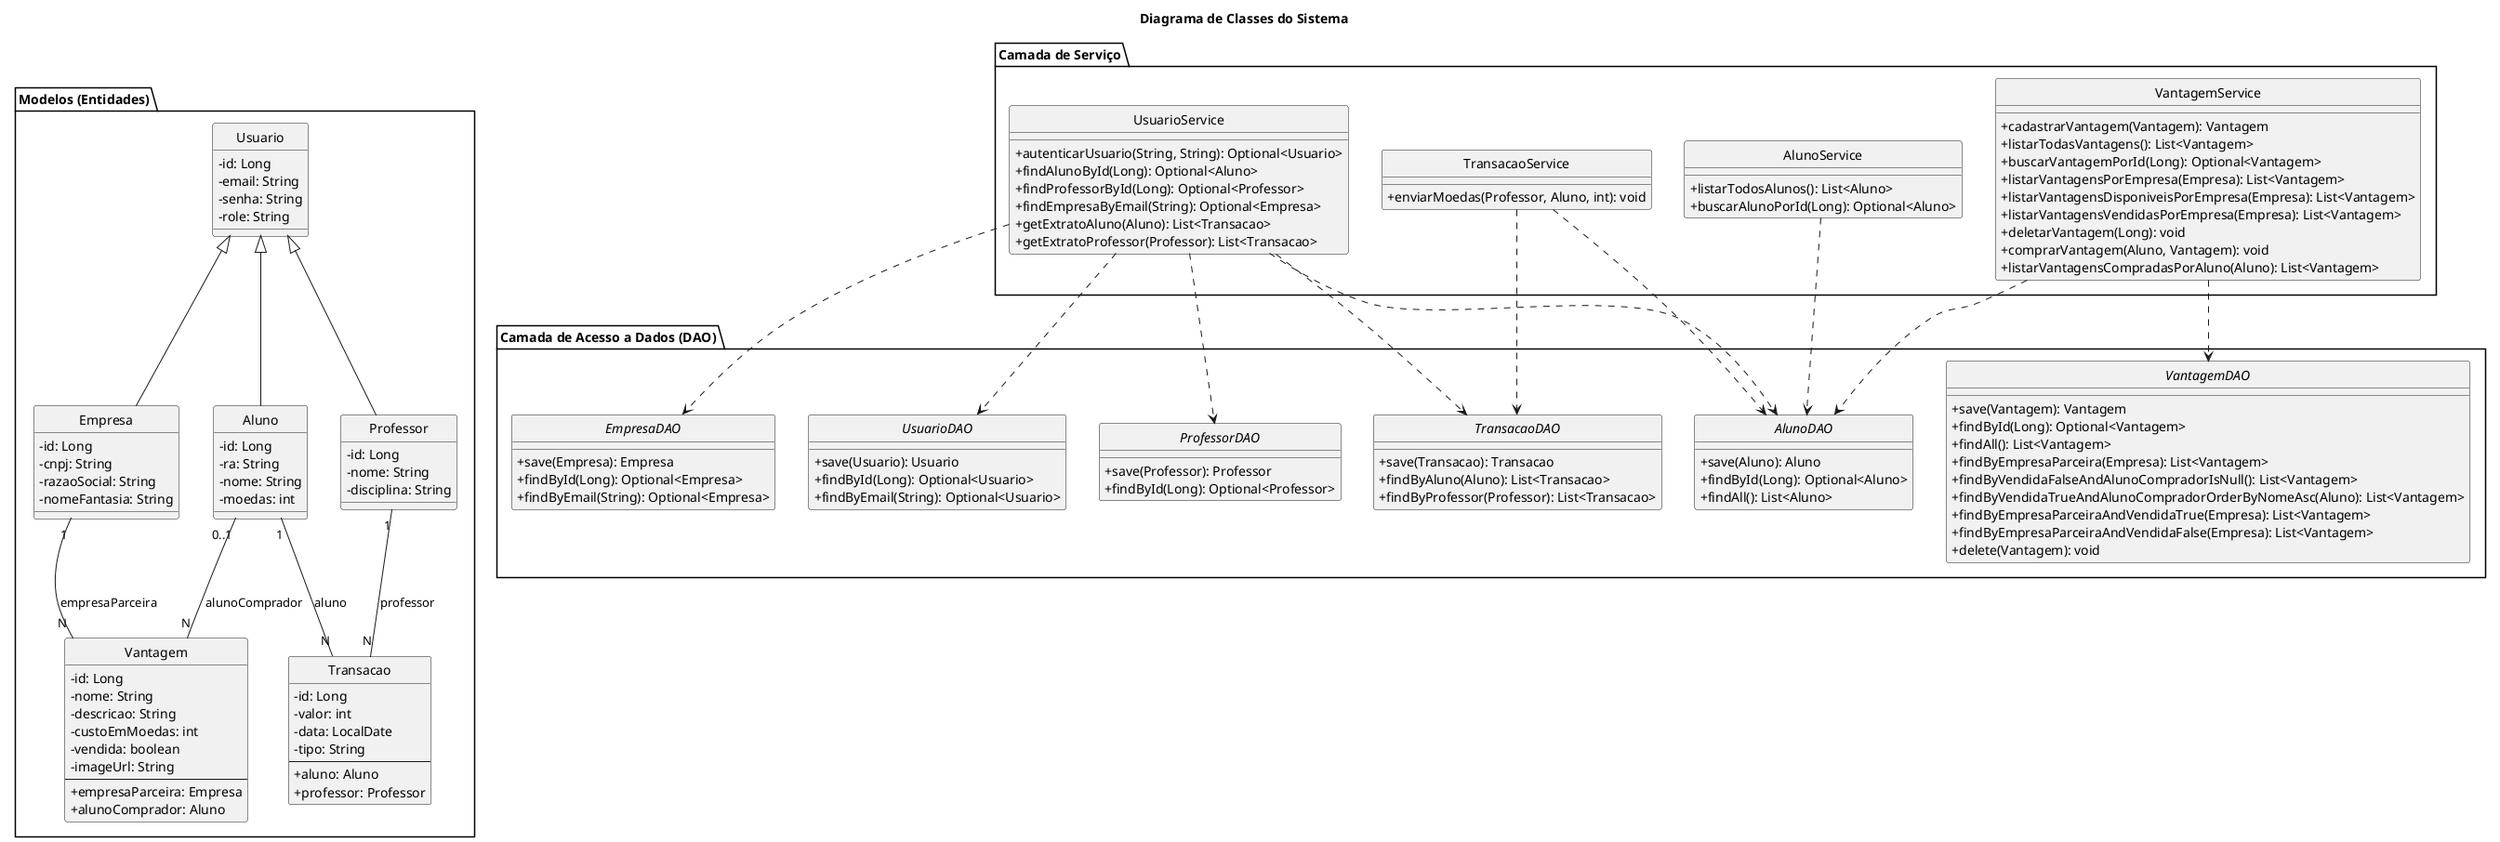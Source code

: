 @startuml Diagrama De Classe
skinparam handwritten false
skinparam style strictuml
skinparam classAttributeIconSize 0

title Diagrama de Classes do Sistema

package "Modelos (Entidades)" {
    class Usuario {
        -id: Long
        -email: String
        -senha: String
        -role: String
    }

    class Aluno {
        -id: Long
        -ra: String
        -nome: String
        -moedas: int
    }

    class Professor {
        -id: Long
        -nome: String
        -disciplina: String
    }

    class Empresa {
        -id: Long
        -cnpj: String
        -razaoSocial: String
        -nomeFantasia: String
    }

    class Vantagem {
        -id: Long
        -nome: String
        -descricao: String
        -custoEmMoedas: int
        -vendida: boolean
        -imageUrl: String
        --
        +empresaParceira: Empresa
        +alunoComprador: Aluno
    }

    class Transacao {
        -id: Long
        -valor: int
        -data: LocalDate
        -tipo: String
        --
        +aluno: Aluno
        +professor: Professor
    }
}

package "Camada de Acesso a Dados (DAO)" {
    interface UsuarioDAO {
        +save(Usuario): Usuario
        +findById(Long): Optional<Usuario>
        +findByEmail(String): Optional<Usuario>
    }

    interface AlunoDAO {
        +save(Aluno): Aluno
        +findById(Long): Optional<Aluno>
        +findAll(): List<Aluno>
    }

    interface ProfessorDAO {
        +save(Professor): Professor
        +findById(Long): Optional<Professor>
    }

    interface EmpresaDAO {
        +save(Empresa): Empresa
        +findById(Long): Optional<Empresa>
        +findByEmail(String): Optional<Empresa>
    }

    interface VantagemDAO {
        +save(Vantagem): Vantagem
        +findById(Long): Optional<Vantagem>
        +findAll(): List<Vantagem>
        +findByEmpresaParceira(Empresa): List<Vantagem>
        +findByVendidaFalseAndAlunoCompradorIsNull(): List<Vantagem>
        +findByVendidaTrueAndAlunoCompradorOrderByNomeAsc(Aluno): List<Vantagem>
        +findByEmpresaParceiraAndVendidaTrue(Empresa): List<Vantagem>
        +findByEmpresaParceiraAndVendidaFalse(Empresa): List<Vantagem>
        +delete(Vantagem): void
    }

    interface TransacaoDAO {
        +save(Transacao): Transacao
        +findByAluno(Aluno): List<Transacao>
        +findByProfessor(Professor): List<Transacao>
    }
}

package "Camada de Serviço" {
    class UsuarioService {
        +autenticarUsuario(String, String): Optional<Usuario>
        +findAlunoById(Long): Optional<Aluno>
        +findProfessorById(Long): Optional<Professor>
        +findEmpresaByEmail(String): Optional<Empresa>
        +getExtratoAluno(Aluno): List<Transacao>
        +getExtratoProfessor(Professor): List<Transacao>
    }

    class AlunoService {
        +listarTodosAlunos(): List<Aluno>
        +buscarAlunoPorId(Long): Optional<Aluno>
    }

    class VantagemService {
        +cadastrarVantagem(Vantagem): Vantagem
        +listarTodasVantagens(): List<Vantagem>
        +buscarVantagemPorId(Long): Optional<Vantagem>
        +listarVantagensPorEmpresa(Empresa): List<Vantagem>
        +listarVantagensDisponiveisPorEmpresa(Empresa): List<Vantagem>
        +listarVantagensVendidasPorEmpresa(Empresa): List<Vantagem>
        +deletarVantagem(Long): void
        +comprarVantagem(Aluno, Vantagem): void
        +listarVantagensCompradasPorAluno(Aluno): List<Vantagem>
    }

    class TransacaoService {
        +enviarMoedas(Professor, Aluno, int): void
    }
}

' Relacionamentos de Herança'
Usuario <|-- Aluno
Usuario <|-- Professor
Usuario <|-- Empresa

' Relacionamentos de Associação (Modelos)'
Empresa "1" -- "N" Vantagem : empresaParceira
Aluno "1" -- "N" Transacao : aluno
Professor "1" -- "N" Transacao : professor
Aluno "0..1" -- "N" Vantagem : alunoComprador

' Relacionamentos de Dependência (Serviço usa DAO)'
UsuarioService ..> UsuarioDAO
UsuarioService ..> AlunoDAO
UsuarioService ..> ProfessorDAO
UsuarioService ..> EmpresaDAO
UsuarioService ..> TransacaoDAO

AlunoService ..> AlunoDAO

VantagemService ..> VantagemDAO
VantagemService ..> AlunoDAO

TransacaoService ..> AlunoDAO
TransacaoService ..> TransacaoDAO
@enduml
